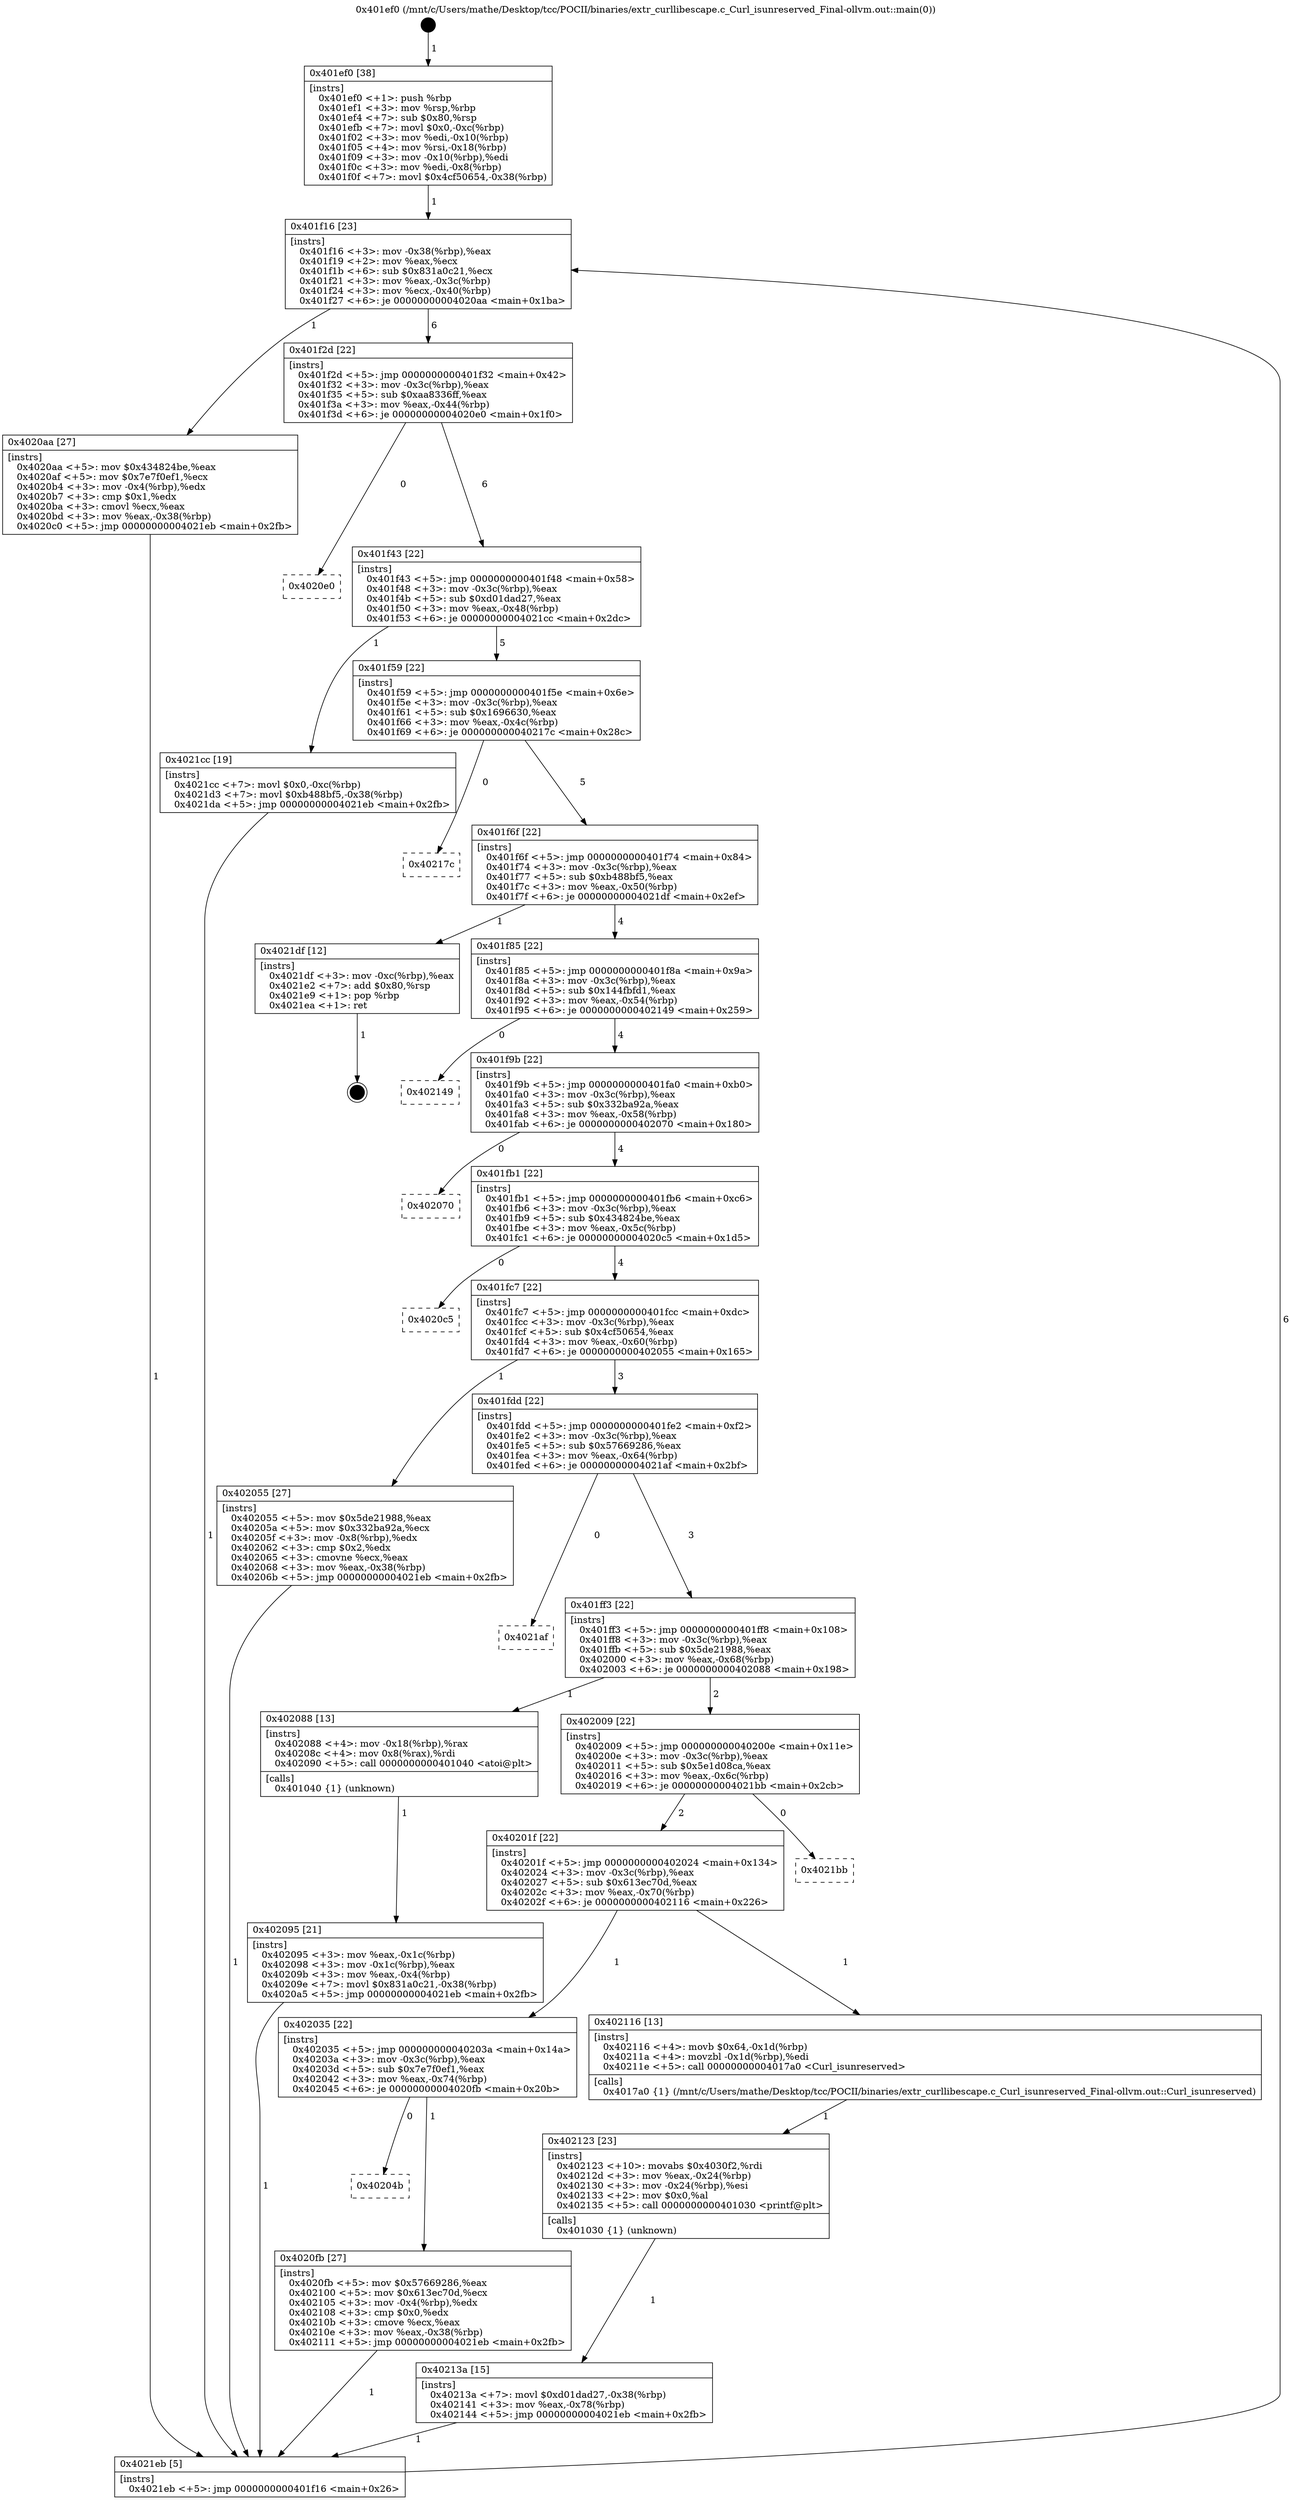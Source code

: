 digraph "0x401ef0" {
  label = "0x401ef0 (/mnt/c/Users/mathe/Desktop/tcc/POCII/binaries/extr_curllibescape.c_Curl_isunreserved_Final-ollvm.out::main(0))"
  labelloc = "t"
  node[shape=record]

  Entry [label="",width=0.3,height=0.3,shape=circle,fillcolor=black,style=filled]
  "0x401f16" [label="{
     0x401f16 [23]\l
     | [instrs]\l
     &nbsp;&nbsp;0x401f16 \<+3\>: mov -0x38(%rbp),%eax\l
     &nbsp;&nbsp;0x401f19 \<+2\>: mov %eax,%ecx\l
     &nbsp;&nbsp;0x401f1b \<+6\>: sub $0x831a0c21,%ecx\l
     &nbsp;&nbsp;0x401f21 \<+3\>: mov %eax,-0x3c(%rbp)\l
     &nbsp;&nbsp;0x401f24 \<+3\>: mov %ecx,-0x40(%rbp)\l
     &nbsp;&nbsp;0x401f27 \<+6\>: je 00000000004020aa \<main+0x1ba\>\l
  }"]
  "0x4020aa" [label="{
     0x4020aa [27]\l
     | [instrs]\l
     &nbsp;&nbsp;0x4020aa \<+5\>: mov $0x434824be,%eax\l
     &nbsp;&nbsp;0x4020af \<+5\>: mov $0x7e7f0ef1,%ecx\l
     &nbsp;&nbsp;0x4020b4 \<+3\>: mov -0x4(%rbp),%edx\l
     &nbsp;&nbsp;0x4020b7 \<+3\>: cmp $0x1,%edx\l
     &nbsp;&nbsp;0x4020ba \<+3\>: cmovl %ecx,%eax\l
     &nbsp;&nbsp;0x4020bd \<+3\>: mov %eax,-0x38(%rbp)\l
     &nbsp;&nbsp;0x4020c0 \<+5\>: jmp 00000000004021eb \<main+0x2fb\>\l
  }"]
  "0x401f2d" [label="{
     0x401f2d [22]\l
     | [instrs]\l
     &nbsp;&nbsp;0x401f2d \<+5\>: jmp 0000000000401f32 \<main+0x42\>\l
     &nbsp;&nbsp;0x401f32 \<+3\>: mov -0x3c(%rbp),%eax\l
     &nbsp;&nbsp;0x401f35 \<+5\>: sub $0xaa8336ff,%eax\l
     &nbsp;&nbsp;0x401f3a \<+3\>: mov %eax,-0x44(%rbp)\l
     &nbsp;&nbsp;0x401f3d \<+6\>: je 00000000004020e0 \<main+0x1f0\>\l
  }"]
  Exit [label="",width=0.3,height=0.3,shape=circle,fillcolor=black,style=filled,peripheries=2]
  "0x4020e0" [label="{
     0x4020e0\l
  }", style=dashed]
  "0x401f43" [label="{
     0x401f43 [22]\l
     | [instrs]\l
     &nbsp;&nbsp;0x401f43 \<+5\>: jmp 0000000000401f48 \<main+0x58\>\l
     &nbsp;&nbsp;0x401f48 \<+3\>: mov -0x3c(%rbp),%eax\l
     &nbsp;&nbsp;0x401f4b \<+5\>: sub $0xd01dad27,%eax\l
     &nbsp;&nbsp;0x401f50 \<+3\>: mov %eax,-0x48(%rbp)\l
     &nbsp;&nbsp;0x401f53 \<+6\>: je 00000000004021cc \<main+0x2dc\>\l
  }"]
  "0x40213a" [label="{
     0x40213a [15]\l
     | [instrs]\l
     &nbsp;&nbsp;0x40213a \<+7\>: movl $0xd01dad27,-0x38(%rbp)\l
     &nbsp;&nbsp;0x402141 \<+3\>: mov %eax,-0x78(%rbp)\l
     &nbsp;&nbsp;0x402144 \<+5\>: jmp 00000000004021eb \<main+0x2fb\>\l
  }"]
  "0x4021cc" [label="{
     0x4021cc [19]\l
     | [instrs]\l
     &nbsp;&nbsp;0x4021cc \<+7\>: movl $0x0,-0xc(%rbp)\l
     &nbsp;&nbsp;0x4021d3 \<+7\>: movl $0xb488bf5,-0x38(%rbp)\l
     &nbsp;&nbsp;0x4021da \<+5\>: jmp 00000000004021eb \<main+0x2fb\>\l
  }"]
  "0x401f59" [label="{
     0x401f59 [22]\l
     | [instrs]\l
     &nbsp;&nbsp;0x401f59 \<+5\>: jmp 0000000000401f5e \<main+0x6e\>\l
     &nbsp;&nbsp;0x401f5e \<+3\>: mov -0x3c(%rbp),%eax\l
     &nbsp;&nbsp;0x401f61 \<+5\>: sub $0x1696630,%eax\l
     &nbsp;&nbsp;0x401f66 \<+3\>: mov %eax,-0x4c(%rbp)\l
     &nbsp;&nbsp;0x401f69 \<+6\>: je 000000000040217c \<main+0x28c\>\l
  }"]
  "0x402123" [label="{
     0x402123 [23]\l
     | [instrs]\l
     &nbsp;&nbsp;0x402123 \<+10\>: movabs $0x4030f2,%rdi\l
     &nbsp;&nbsp;0x40212d \<+3\>: mov %eax,-0x24(%rbp)\l
     &nbsp;&nbsp;0x402130 \<+3\>: mov -0x24(%rbp),%esi\l
     &nbsp;&nbsp;0x402133 \<+2\>: mov $0x0,%al\l
     &nbsp;&nbsp;0x402135 \<+5\>: call 0000000000401030 \<printf@plt\>\l
     | [calls]\l
     &nbsp;&nbsp;0x401030 \{1\} (unknown)\l
  }"]
  "0x40217c" [label="{
     0x40217c\l
  }", style=dashed]
  "0x401f6f" [label="{
     0x401f6f [22]\l
     | [instrs]\l
     &nbsp;&nbsp;0x401f6f \<+5\>: jmp 0000000000401f74 \<main+0x84\>\l
     &nbsp;&nbsp;0x401f74 \<+3\>: mov -0x3c(%rbp),%eax\l
     &nbsp;&nbsp;0x401f77 \<+5\>: sub $0xb488bf5,%eax\l
     &nbsp;&nbsp;0x401f7c \<+3\>: mov %eax,-0x50(%rbp)\l
     &nbsp;&nbsp;0x401f7f \<+6\>: je 00000000004021df \<main+0x2ef\>\l
  }"]
  "0x40204b" [label="{
     0x40204b\l
  }", style=dashed]
  "0x4021df" [label="{
     0x4021df [12]\l
     | [instrs]\l
     &nbsp;&nbsp;0x4021df \<+3\>: mov -0xc(%rbp),%eax\l
     &nbsp;&nbsp;0x4021e2 \<+7\>: add $0x80,%rsp\l
     &nbsp;&nbsp;0x4021e9 \<+1\>: pop %rbp\l
     &nbsp;&nbsp;0x4021ea \<+1\>: ret\l
  }"]
  "0x401f85" [label="{
     0x401f85 [22]\l
     | [instrs]\l
     &nbsp;&nbsp;0x401f85 \<+5\>: jmp 0000000000401f8a \<main+0x9a\>\l
     &nbsp;&nbsp;0x401f8a \<+3\>: mov -0x3c(%rbp),%eax\l
     &nbsp;&nbsp;0x401f8d \<+5\>: sub $0x144fbfd1,%eax\l
     &nbsp;&nbsp;0x401f92 \<+3\>: mov %eax,-0x54(%rbp)\l
     &nbsp;&nbsp;0x401f95 \<+6\>: je 0000000000402149 \<main+0x259\>\l
  }"]
  "0x4020fb" [label="{
     0x4020fb [27]\l
     | [instrs]\l
     &nbsp;&nbsp;0x4020fb \<+5\>: mov $0x57669286,%eax\l
     &nbsp;&nbsp;0x402100 \<+5\>: mov $0x613ec70d,%ecx\l
     &nbsp;&nbsp;0x402105 \<+3\>: mov -0x4(%rbp),%edx\l
     &nbsp;&nbsp;0x402108 \<+3\>: cmp $0x0,%edx\l
     &nbsp;&nbsp;0x40210b \<+3\>: cmove %ecx,%eax\l
     &nbsp;&nbsp;0x40210e \<+3\>: mov %eax,-0x38(%rbp)\l
     &nbsp;&nbsp;0x402111 \<+5\>: jmp 00000000004021eb \<main+0x2fb\>\l
  }"]
  "0x402149" [label="{
     0x402149\l
  }", style=dashed]
  "0x401f9b" [label="{
     0x401f9b [22]\l
     | [instrs]\l
     &nbsp;&nbsp;0x401f9b \<+5\>: jmp 0000000000401fa0 \<main+0xb0\>\l
     &nbsp;&nbsp;0x401fa0 \<+3\>: mov -0x3c(%rbp),%eax\l
     &nbsp;&nbsp;0x401fa3 \<+5\>: sub $0x332ba92a,%eax\l
     &nbsp;&nbsp;0x401fa8 \<+3\>: mov %eax,-0x58(%rbp)\l
     &nbsp;&nbsp;0x401fab \<+6\>: je 0000000000402070 \<main+0x180\>\l
  }"]
  "0x402035" [label="{
     0x402035 [22]\l
     | [instrs]\l
     &nbsp;&nbsp;0x402035 \<+5\>: jmp 000000000040203a \<main+0x14a\>\l
     &nbsp;&nbsp;0x40203a \<+3\>: mov -0x3c(%rbp),%eax\l
     &nbsp;&nbsp;0x40203d \<+5\>: sub $0x7e7f0ef1,%eax\l
     &nbsp;&nbsp;0x402042 \<+3\>: mov %eax,-0x74(%rbp)\l
     &nbsp;&nbsp;0x402045 \<+6\>: je 00000000004020fb \<main+0x20b\>\l
  }"]
  "0x402070" [label="{
     0x402070\l
  }", style=dashed]
  "0x401fb1" [label="{
     0x401fb1 [22]\l
     | [instrs]\l
     &nbsp;&nbsp;0x401fb1 \<+5\>: jmp 0000000000401fb6 \<main+0xc6\>\l
     &nbsp;&nbsp;0x401fb6 \<+3\>: mov -0x3c(%rbp),%eax\l
     &nbsp;&nbsp;0x401fb9 \<+5\>: sub $0x434824be,%eax\l
     &nbsp;&nbsp;0x401fbe \<+3\>: mov %eax,-0x5c(%rbp)\l
     &nbsp;&nbsp;0x401fc1 \<+6\>: je 00000000004020c5 \<main+0x1d5\>\l
  }"]
  "0x402116" [label="{
     0x402116 [13]\l
     | [instrs]\l
     &nbsp;&nbsp;0x402116 \<+4\>: movb $0x64,-0x1d(%rbp)\l
     &nbsp;&nbsp;0x40211a \<+4\>: movzbl -0x1d(%rbp),%edi\l
     &nbsp;&nbsp;0x40211e \<+5\>: call 00000000004017a0 \<Curl_isunreserved\>\l
     | [calls]\l
     &nbsp;&nbsp;0x4017a0 \{1\} (/mnt/c/Users/mathe/Desktop/tcc/POCII/binaries/extr_curllibescape.c_Curl_isunreserved_Final-ollvm.out::Curl_isunreserved)\l
  }"]
  "0x4020c5" [label="{
     0x4020c5\l
  }", style=dashed]
  "0x401fc7" [label="{
     0x401fc7 [22]\l
     | [instrs]\l
     &nbsp;&nbsp;0x401fc7 \<+5\>: jmp 0000000000401fcc \<main+0xdc\>\l
     &nbsp;&nbsp;0x401fcc \<+3\>: mov -0x3c(%rbp),%eax\l
     &nbsp;&nbsp;0x401fcf \<+5\>: sub $0x4cf50654,%eax\l
     &nbsp;&nbsp;0x401fd4 \<+3\>: mov %eax,-0x60(%rbp)\l
     &nbsp;&nbsp;0x401fd7 \<+6\>: je 0000000000402055 \<main+0x165\>\l
  }"]
  "0x40201f" [label="{
     0x40201f [22]\l
     | [instrs]\l
     &nbsp;&nbsp;0x40201f \<+5\>: jmp 0000000000402024 \<main+0x134\>\l
     &nbsp;&nbsp;0x402024 \<+3\>: mov -0x3c(%rbp),%eax\l
     &nbsp;&nbsp;0x402027 \<+5\>: sub $0x613ec70d,%eax\l
     &nbsp;&nbsp;0x40202c \<+3\>: mov %eax,-0x70(%rbp)\l
     &nbsp;&nbsp;0x40202f \<+6\>: je 0000000000402116 \<main+0x226\>\l
  }"]
  "0x402055" [label="{
     0x402055 [27]\l
     | [instrs]\l
     &nbsp;&nbsp;0x402055 \<+5\>: mov $0x5de21988,%eax\l
     &nbsp;&nbsp;0x40205a \<+5\>: mov $0x332ba92a,%ecx\l
     &nbsp;&nbsp;0x40205f \<+3\>: mov -0x8(%rbp),%edx\l
     &nbsp;&nbsp;0x402062 \<+3\>: cmp $0x2,%edx\l
     &nbsp;&nbsp;0x402065 \<+3\>: cmovne %ecx,%eax\l
     &nbsp;&nbsp;0x402068 \<+3\>: mov %eax,-0x38(%rbp)\l
     &nbsp;&nbsp;0x40206b \<+5\>: jmp 00000000004021eb \<main+0x2fb\>\l
  }"]
  "0x401fdd" [label="{
     0x401fdd [22]\l
     | [instrs]\l
     &nbsp;&nbsp;0x401fdd \<+5\>: jmp 0000000000401fe2 \<main+0xf2\>\l
     &nbsp;&nbsp;0x401fe2 \<+3\>: mov -0x3c(%rbp),%eax\l
     &nbsp;&nbsp;0x401fe5 \<+5\>: sub $0x57669286,%eax\l
     &nbsp;&nbsp;0x401fea \<+3\>: mov %eax,-0x64(%rbp)\l
     &nbsp;&nbsp;0x401fed \<+6\>: je 00000000004021af \<main+0x2bf\>\l
  }"]
  "0x4021eb" [label="{
     0x4021eb [5]\l
     | [instrs]\l
     &nbsp;&nbsp;0x4021eb \<+5\>: jmp 0000000000401f16 \<main+0x26\>\l
  }"]
  "0x401ef0" [label="{
     0x401ef0 [38]\l
     | [instrs]\l
     &nbsp;&nbsp;0x401ef0 \<+1\>: push %rbp\l
     &nbsp;&nbsp;0x401ef1 \<+3\>: mov %rsp,%rbp\l
     &nbsp;&nbsp;0x401ef4 \<+7\>: sub $0x80,%rsp\l
     &nbsp;&nbsp;0x401efb \<+7\>: movl $0x0,-0xc(%rbp)\l
     &nbsp;&nbsp;0x401f02 \<+3\>: mov %edi,-0x10(%rbp)\l
     &nbsp;&nbsp;0x401f05 \<+4\>: mov %rsi,-0x18(%rbp)\l
     &nbsp;&nbsp;0x401f09 \<+3\>: mov -0x10(%rbp),%edi\l
     &nbsp;&nbsp;0x401f0c \<+3\>: mov %edi,-0x8(%rbp)\l
     &nbsp;&nbsp;0x401f0f \<+7\>: movl $0x4cf50654,-0x38(%rbp)\l
  }"]
  "0x4021bb" [label="{
     0x4021bb\l
  }", style=dashed]
  "0x4021af" [label="{
     0x4021af\l
  }", style=dashed]
  "0x401ff3" [label="{
     0x401ff3 [22]\l
     | [instrs]\l
     &nbsp;&nbsp;0x401ff3 \<+5\>: jmp 0000000000401ff8 \<main+0x108\>\l
     &nbsp;&nbsp;0x401ff8 \<+3\>: mov -0x3c(%rbp),%eax\l
     &nbsp;&nbsp;0x401ffb \<+5\>: sub $0x5de21988,%eax\l
     &nbsp;&nbsp;0x402000 \<+3\>: mov %eax,-0x68(%rbp)\l
     &nbsp;&nbsp;0x402003 \<+6\>: je 0000000000402088 \<main+0x198\>\l
  }"]
  "0x402095" [label="{
     0x402095 [21]\l
     | [instrs]\l
     &nbsp;&nbsp;0x402095 \<+3\>: mov %eax,-0x1c(%rbp)\l
     &nbsp;&nbsp;0x402098 \<+3\>: mov -0x1c(%rbp),%eax\l
     &nbsp;&nbsp;0x40209b \<+3\>: mov %eax,-0x4(%rbp)\l
     &nbsp;&nbsp;0x40209e \<+7\>: movl $0x831a0c21,-0x38(%rbp)\l
     &nbsp;&nbsp;0x4020a5 \<+5\>: jmp 00000000004021eb \<main+0x2fb\>\l
  }"]
  "0x402088" [label="{
     0x402088 [13]\l
     | [instrs]\l
     &nbsp;&nbsp;0x402088 \<+4\>: mov -0x18(%rbp),%rax\l
     &nbsp;&nbsp;0x40208c \<+4\>: mov 0x8(%rax),%rdi\l
     &nbsp;&nbsp;0x402090 \<+5\>: call 0000000000401040 \<atoi@plt\>\l
     | [calls]\l
     &nbsp;&nbsp;0x401040 \{1\} (unknown)\l
  }"]
  "0x402009" [label="{
     0x402009 [22]\l
     | [instrs]\l
     &nbsp;&nbsp;0x402009 \<+5\>: jmp 000000000040200e \<main+0x11e\>\l
     &nbsp;&nbsp;0x40200e \<+3\>: mov -0x3c(%rbp),%eax\l
     &nbsp;&nbsp;0x402011 \<+5\>: sub $0x5e1d08ca,%eax\l
     &nbsp;&nbsp;0x402016 \<+3\>: mov %eax,-0x6c(%rbp)\l
     &nbsp;&nbsp;0x402019 \<+6\>: je 00000000004021bb \<main+0x2cb\>\l
  }"]
  Entry -> "0x401ef0" [label=" 1"]
  "0x401f16" -> "0x4020aa" [label=" 1"]
  "0x401f16" -> "0x401f2d" [label=" 6"]
  "0x4021df" -> Exit [label=" 1"]
  "0x401f2d" -> "0x4020e0" [label=" 0"]
  "0x401f2d" -> "0x401f43" [label=" 6"]
  "0x4021cc" -> "0x4021eb" [label=" 1"]
  "0x401f43" -> "0x4021cc" [label=" 1"]
  "0x401f43" -> "0x401f59" [label=" 5"]
  "0x40213a" -> "0x4021eb" [label=" 1"]
  "0x401f59" -> "0x40217c" [label=" 0"]
  "0x401f59" -> "0x401f6f" [label=" 5"]
  "0x402123" -> "0x40213a" [label=" 1"]
  "0x401f6f" -> "0x4021df" [label=" 1"]
  "0x401f6f" -> "0x401f85" [label=" 4"]
  "0x402116" -> "0x402123" [label=" 1"]
  "0x401f85" -> "0x402149" [label=" 0"]
  "0x401f85" -> "0x401f9b" [label=" 4"]
  "0x4020fb" -> "0x4021eb" [label=" 1"]
  "0x401f9b" -> "0x402070" [label=" 0"]
  "0x401f9b" -> "0x401fb1" [label=" 4"]
  "0x402035" -> "0x4020fb" [label=" 1"]
  "0x401fb1" -> "0x4020c5" [label=" 0"]
  "0x401fb1" -> "0x401fc7" [label=" 4"]
  "0x402035" -> "0x40204b" [label=" 0"]
  "0x401fc7" -> "0x402055" [label=" 1"]
  "0x401fc7" -> "0x401fdd" [label=" 3"]
  "0x402055" -> "0x4021eb" [label=" 1"]
  "0x401ef0" -> "0x401f16" [label=" 1"]
  "0x4021eb" -> "0x401f16" [label=" 6"]
  "0x40201f" -> "0x402116" [label=" 1"]
  "0x401fdd" -> "0x4021af" [label=" 0"]
  "0x401fdd" -> "0x401ff3" [label=" 3"]
  "0x40201f" -> "0x402035" [label=" 1"]
  "0x401ff3" -> "0x402088" [label=" 1"]
  "0x401ff3" -> "0x402009" [label=" 2"]
  "0x402088" -> "0x402095" [label=" 1"]
  "0x402095" -> "0x4021eb" [label=" 1"]
  "0x4020aa" -> "0x4021eb" [label=" 1"]
  "0x402009" -> "0x40201f" [label=" 2"]
  "0x402009" -> "0x4021bb" [label=" 0"]
}
